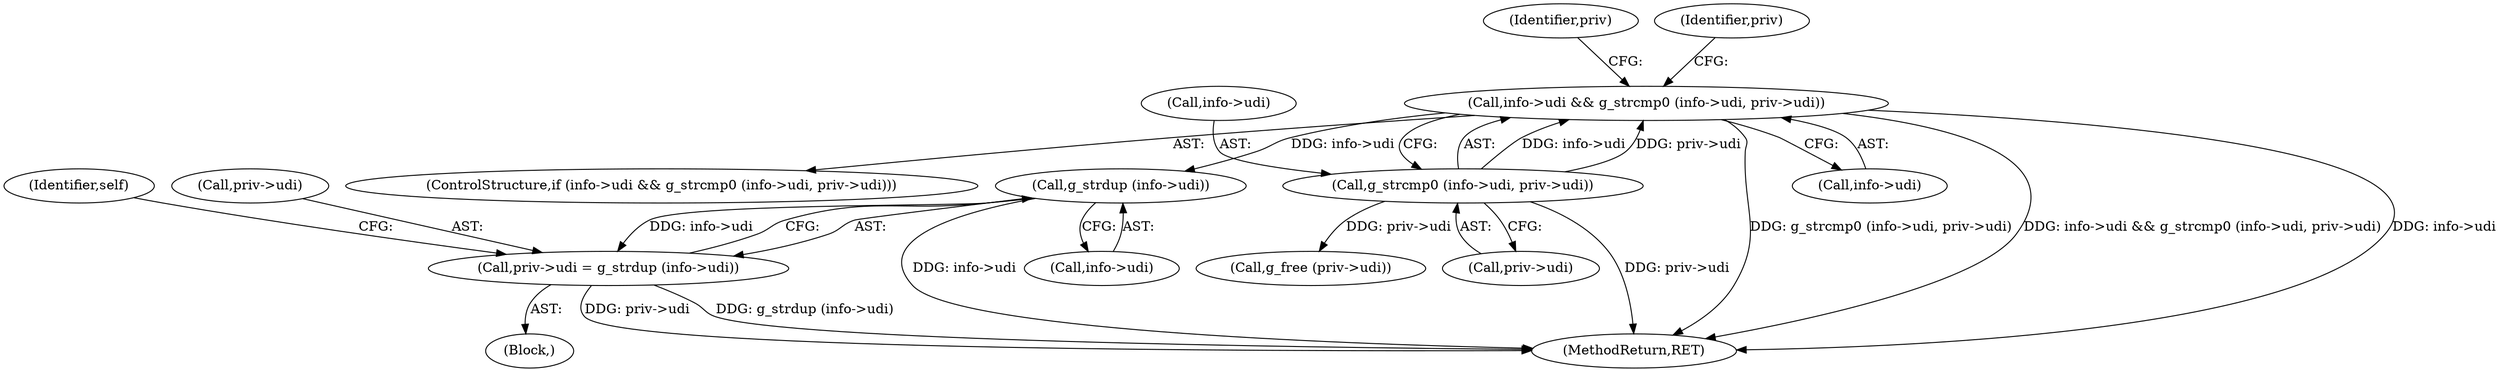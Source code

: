 digraph "0_NetworkManager_d5fc88e573fa58b93034b04d35a2454f5d28cad9@API" {
"1001609" [label="(Call,g_strdup (info->udi))"];
"1001589" [label="(Call,info->udi && g_strcmp0 (info->udi, priv->udi))"];
"1001593" [label="(Call,g_strcmp0 (info->udi, priv->udi))"];
"1001605" [label="(Call,priv->udi = g_strdup (info->udi))"];
"1001597" [label="(Call,priv->udi)"];
"1001594" [label="(Call,info->udi)"];
"1001620" [label="(Identifier,priv)"];
"1001610" [label="(Call,info->udi)"];
"1001600" [label="(Block,)"];
"1001588" [label="(ControlStructure,if (info->udi && g_strcmp0 (info->udi, priv->udi)))"];
"1001615" [label="(Identifier,self)"];
"1007368" [label="(MethodReturn,RET)"];
"1001590" [label="(Call,info->udi)"];
"1001593" [label="(Call,g_strcmp0 (info->udi, priv->udi))"];
"1001603" [label="(Identifier,priv)"];
"1001606" [label="(Call,priv->udi)"];
"1001589" [label="(Call,info->udi && g_strcmp0 (info->udi, priv->udi))"];
"1001605" [label="(Call,priv->udi = g_strdup (info->udi))"];
"1001609" [label="(Call,g_strdup (info->udi))"];
"1001601" [label="(Call,g_free (priv->udi))"];
"1001609" -> "1001605"  [label="AST: "];
"1001609" -> "1001610"  [label="CFG: "];
"1001610" -> "1001609"  [label="AST: "];
"1001605" -> "1001609"  [label="CFG: "];
"1001609" -> "1007368"  [label="DDG: info->udi"];
"1001609" -> "1001605"  [label="DDG: info->udi"];
"1001589" -> "1001609"  [label="DDG: info->udi"];
"1001589" -> "1001588"  [label="AST: "];
"1001589" -> "1001590"  [label="CFG: "];
"1001589" -> "1001593"  [label="CFG: "];
"1001590" -> "1001589"  [label="AST: "];
"1001593" -> "1001589"  [label="AST: "];
"1001603" -> "1001589"  [label="CFG: "];
"1001620" -> "1001589"  [label="CFG: "];
"1001589" -> "1007368"  [label="DDG: g_strcmp0 (info->udi, priv->udi)"];
"1001589" -> "1007368"  [label="DDG: info->udi && g_strcmp0 (info->udi, priv->udi)"];
"1001589" -> "1007368"  [label="DDG: info->udi"];
"1001593" -> "1001589"  [label="DDG: info->udi"];
"1001593" -> "1001589"  [label="DDG: priv->udi"];
"1001593" -> "1001597"  [label="CFG: "];
"1001594" -> "1001593"  [label="AST: "];
"1001597" -> "1001593"  [label="AST: "];
"1001593" -> "1007368"  [label="DDG: priv->udi"];
"1001593" -> "1001601"  [label="DDG: priv->udi"];
"1001605" -> "1001600"  [label="AST: "];
"1001606" -> "1001605"  [label="AST: "];
"1001615" -> "1001605"  [label="CFG: "];
"1001605" -> "1007368"  [label="DDG: g_strdup (info->udi)"];
"1001605" -> "1007368"  [label="DDG: priv->udi"];
}
